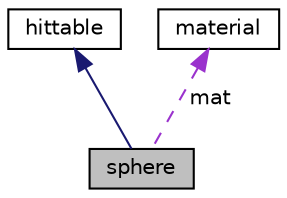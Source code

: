 digraph "sphere"
{
 // LATEX_PDF_SIZE
  edge [fontname="Helvetica",fontsize="10",labelfontname="Helvetica",labelfontsize="10"];
  node [fontname="Helvetica",fontsize="10",shape=record];
  Node1 [label="sphere",height=0.2,width=0.4,color="black", fillcolor="grey75", style="filled", fontcolor="black",tooltip="Represents a sphere object in 3D space."];
  Node2 -> Node1 [dir="back",color="midnightblue",fontsize="10",style="solid",fontname="Helvetica"];
  Node2 [label="hittable",height=0.2,width=0.4,color="black", fillcolor="white", style="filled",URL="$classhittable.html",tooltip="Abstract base class for objects that can be intersected by rays."];
  Node3 -> Node1 [dir="back",color="darkorchid3",fontsize="10",style="dashed",label=" mat" ,fontname="Helvetica"];
  Node3 [label="material",height=0.2,width=0.4,color="black", fillcolor="white", style="filled",URL="$classmaterial.html",tooltip="Base class for materials that interact with light in ray tracing."];
}
